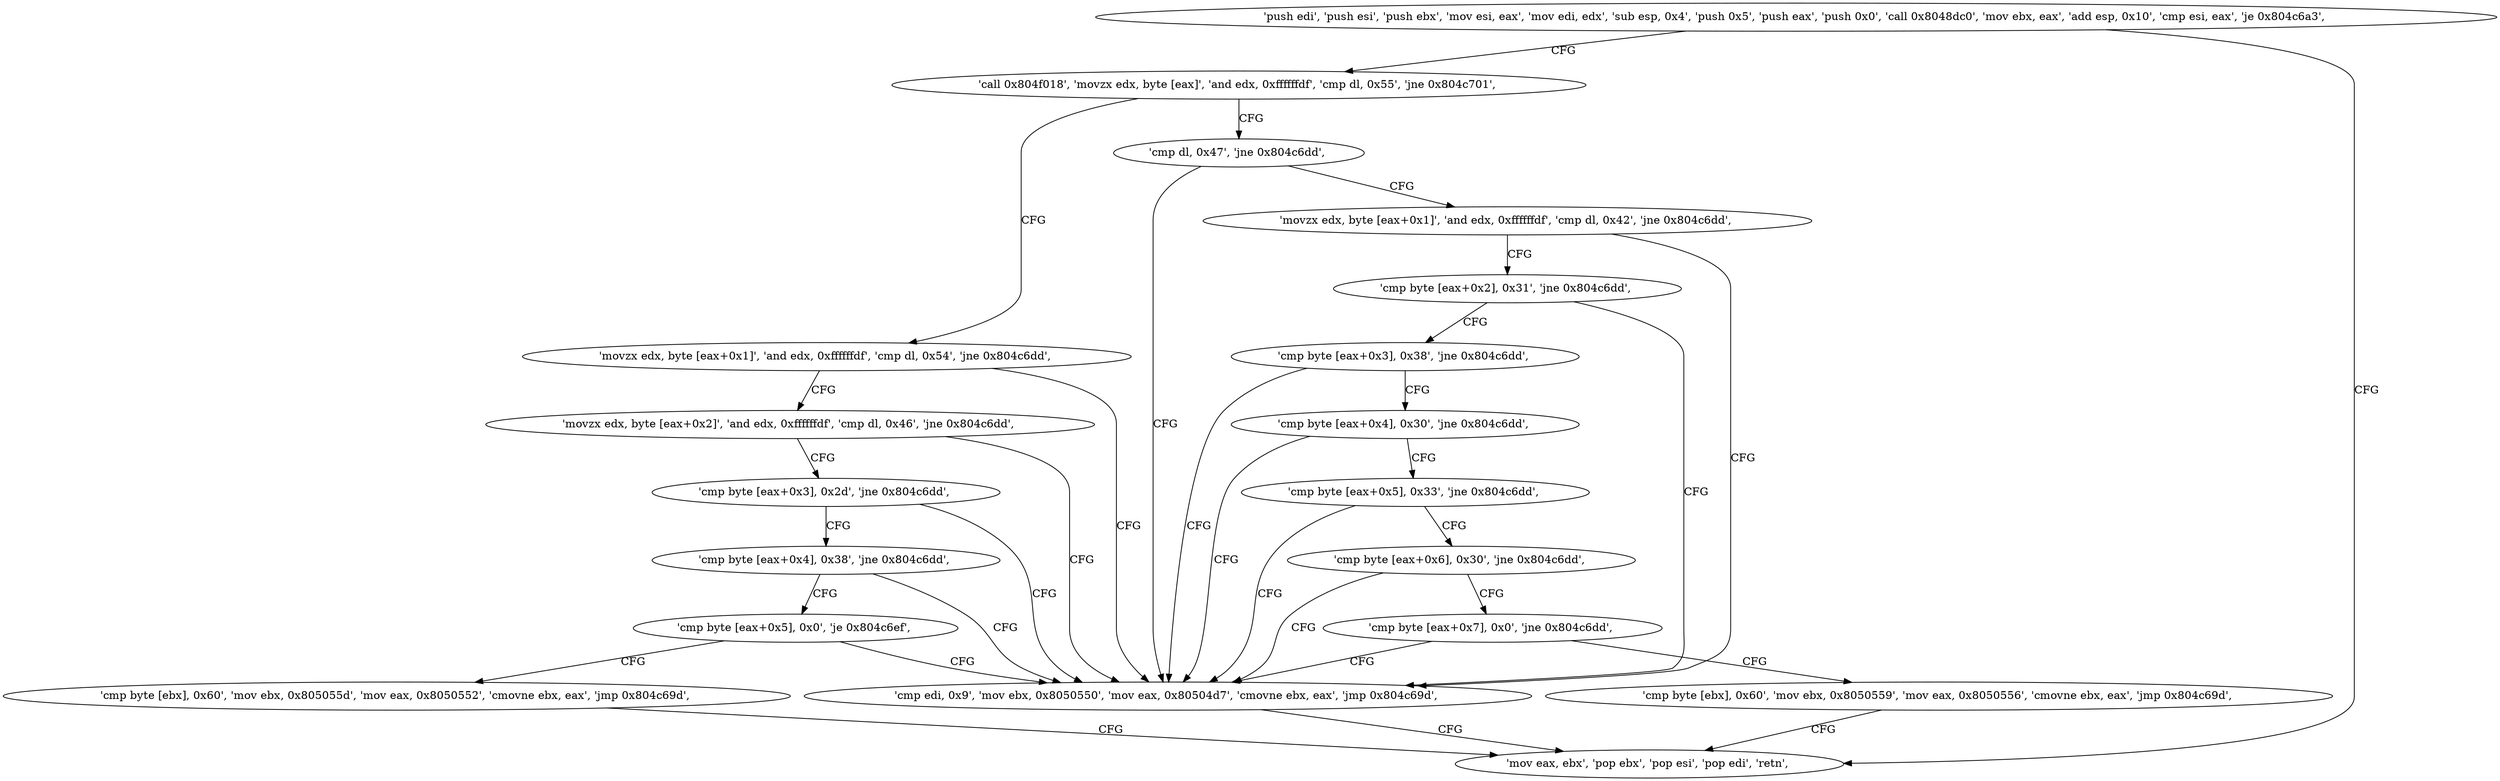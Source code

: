 digraph "func" {
"134530688" [label = "'push edi', 'push esi', 'push ebx', 'mov esi, eax', 'mov edi, edx', 'sub esp, 0x4', 'push 0x5', 'push eax', 'push 0x0', 'call 0x8048dc0', 'mov ebx, eax', 'add esp, 0x10', 'cmp esi, eax', 'je 0x804c6a3', " ]
"134530723" [label = "'call 0x804f018', 'movzx edx, byte [eax]', 'and edx, 0xffffffdf', 'cmp dl, 0x55', 'jne 0x804c701', " ]
"134530717" [label = "'mov eax, ebx', 'pop ebx', 'pop esi', 'pop edi', 'retn', " ]
"134530817" [label = "'cmp dl, 0x47', 'jne 0x804c6dd', " ]
"134530739" [label = "'movzx edx, byte [eax+0x1]', 'and edx, 0xffffffdf', 'cmp dl, 0x54', 'jne 0x804c6dd', " ]
"134530781" [label = "'cmp edi, 0x9', 'mov ebx, 0x8050550', 'mov eax, 0x80504d7', 'cmovne ebx, eax', 'jmp 0x804c69d', " ]
"134530822" [label = "'movzx edx, byte [eax+0x1]', 'and edx, 0xffffffdf', 'cmp dl, 0x42', 'jne 0x804c6dd', " ]
"134530751" [label = "'movzx edx, byte [eax+0x2]', 'and edx, 0xffffffdf', 'cmp dl, 0x46', 'jne 0x804c6dd', " ]
"134530834" [label = "'cmp byte [eax+0x2], 0x31', 'jne 0x804c6dd', " ]
"134530763" [label = "'cmp byte [eax+0x3], 0x2d', 'jne 0x804c6dd', " ]
"134530840" [label = "'cmp byte [eax+0x3], 0x38', 'jne 0x804c6dd', " ]
"134530769" [label = "'cmp byte [eax+0x4], 0x38', 'jne 0x804c6dd', " ]
"134530846" [label = "'cmp byte [eax+0x4], 0x30', 'jne 0x804c6dd', " ]
"134530775" [label = "'cmp byte [eax+0x5], 0x0', 'je 0x804c6ef', " ]
"134530852" [label = "'cmp byte [eax+0x5], 0x33', 'jne 0x804c6dd', " ]
"134530799" [label = "'cmp byte [ebx], 0x60', 'mov ebx, 0x805055d', 'mov eax, 0x8050552', 'cmovne ebx, eax', 'jmp 0x804c69d', " ]
"134530858" [label = "'cmp byte [eax+0x6], 0x30', 'jne 0x804c6dd', " ]
"134530864" [label = "'cmp byte [eax+0x7], 0x0', 'jne 0x804c6dd', " ]
"134530870" [label = "'cmp byte [ebx], 0x60', 'mov ebx, 0x8050559', 'mov eax, 0x8050556', 'cmovne ebx, eax', 'jmp 0x804c69d', " ]
"134530688" -> "134530723" [ label = "CFG" ]
"134530688" -> "134530717" [ label = "CFG" ]
"134530723" -> "134530817" [ label = "CFG" ]
"134530723" -> "134530739" [ label = "CFG" ]
"134530817" -> "134530781" [ label = "CFG" ]
"134530817" -> "134530822" [ label = "CFG" ]
"134530739" -> "134530781" [ label = "CFG" ]
"134530739" -> "134530751" [ label = "CFG" ]
"134530781" -> "134530717" [ label = "CFG" ]
"134530822" -> "134530781" [ label = "CFG" ]
"134530822" -> "134530834" [ label = "CFG" ]
"134530751" -> "134530781" [ label = "CFG" ]
"134530751" -> "134530763" [ label = "CFG" ]
"134530834" -> "134530781" [ label = "CFG" ]
"134530834" -> "134530840" [ label = "CFG" ]
"134530763" -> "134530781" [ label = "CFG" ]
"134530763" -> "134530769" [ label = "CFG" ]
"134530840" -> "134530781" [ label = "CFG" ]
"134530840" -> "134530846" [ label = "CFG" ]
"134530769" -> "134530781" [ label = "CFG" ]
"134530769" -> "134530775" [ label = "CFG" ]
"134530846" -> "134530781" [ label = "CFG" ]
"134530846" -> "134530852" [ label = "CFG" ]
"134530775" -> "134530799" [ label = "CFG" ]
"134530775" -> "134530781" [ label = "CFG" ]
"134530852" -> "134530781" [ label = "CFG" ]
"134530852" -> "134530858" [ label = "CFG" ]
"134530799" -> "134530717" [ label = "CFG" ]
"134530858" -> "134530781" [ label = "CFG" ]
"134530858" -> "134530864" [ label = "CFG" ]
"134530864" -> "134530781" [ label = "CFG" ]
"134530864" -> "134530870" [ label = "CFG" ]
"134530870" -> "134530717" [ label = "CFG" ]
}
